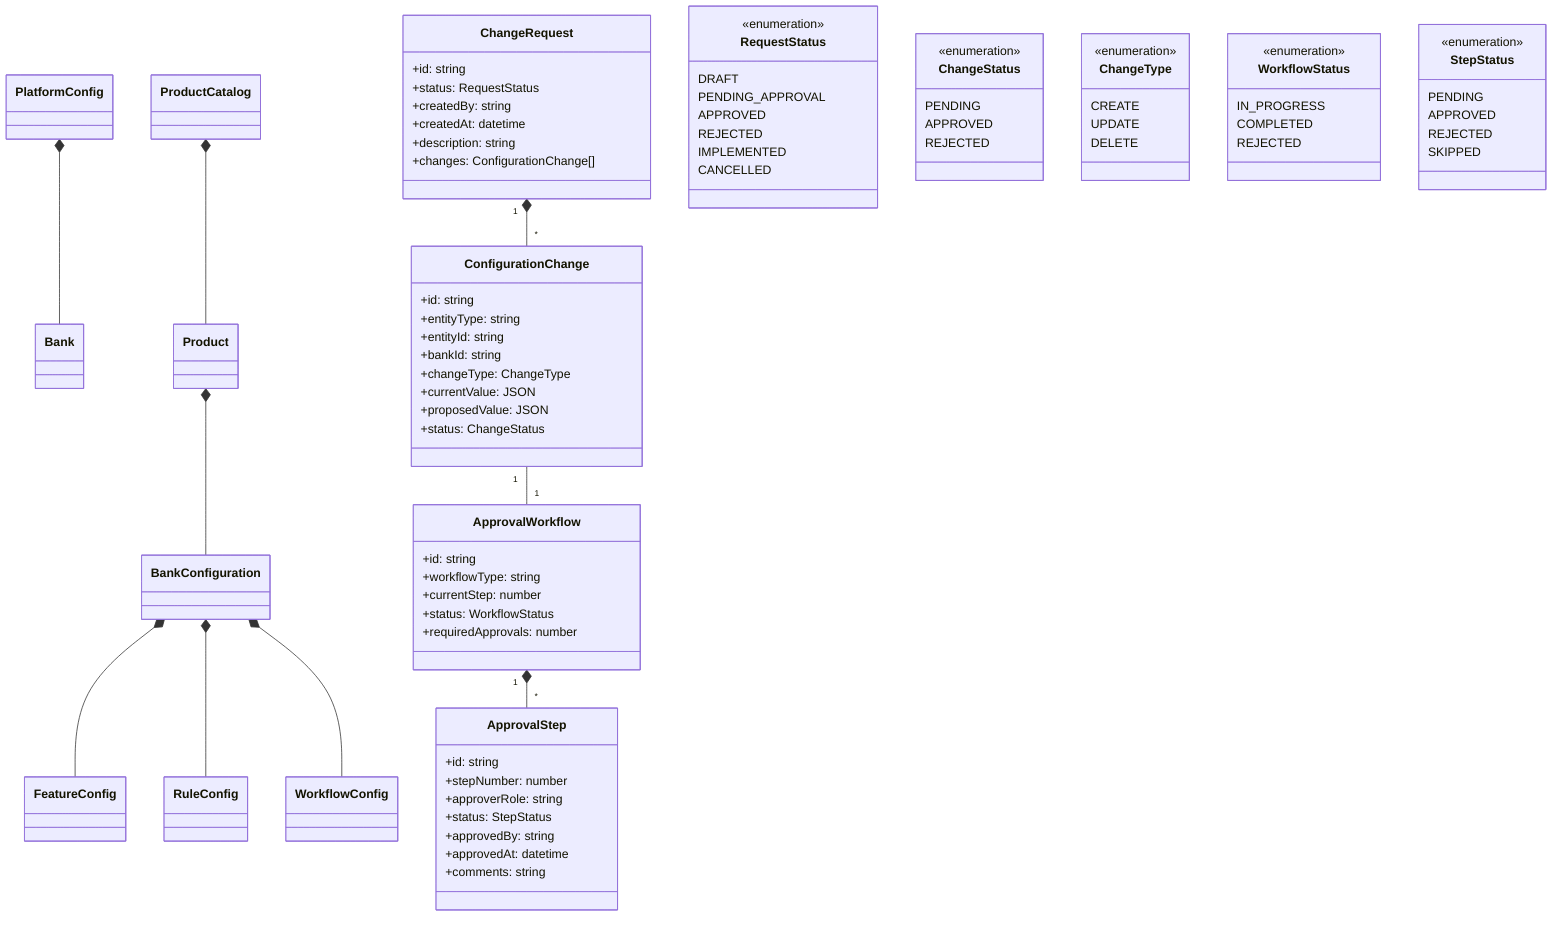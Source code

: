 classDiagram
    %% Existing classes
    PlatformConfig *-- Bank
    ProductCatalog *-- Product
    Product *-- BankConfiguration
    BankConfiguration *-- FeatureConfig
    BankConfiguration *-- RuleConfig
    BankConfiguration *-- WorkflowConfig

    %% New lifecycle management classes
    ChangeRequest "1" *-- "*" ConfigurationChange
    ConfigurationChange "1" -- "1" ApprovalWorkflow
    ApprovalWorkflow "1" *-- "*" ApprovalStep
    
    class ChangeRequest {
        +id: string
        +status: RequestStatus
        +createdBy: string
        +createdAt: datetime
        +description: string
        +changes: ConfigurationChange[]
    }

    class ConfigurationChange {
        +id: string
        +entityType: string
        +entityId: string
        +bankId: string
        +changeType: ChangeType
        +currentValue: JSON
        +proposedValue: JSON
        +status: ChangeStatus
    }

    class ApprovalWorkflow {
        +id: string
        +workflowType: string
        +currentStep: number
        +status: WorkflowStatus
        +requiredApprovals: number
    }

    class ApprovalStep {
        +id: string
        +stepNumber: number
        +approverRole: string
        +status: StepStatus
        +approvedBy: string
        +approvedAt: datetime
        +comments: string
    }

    %% Enums
    class RequestStatus {
        <<enumeration>>
        DRAFT
        PENDING_APPROVAL
        APPROVED
        REJECTED
        IMPLEMENTED
        CANCELLED
    }

    class ChangeStatus {
        <<enumeration>>
        PENDING
        APPROVED
        REJECTED
    }

    class ChangeType {
        <<enumeration>>
        CREATE
        UPDATE
        DELETE
    }

    class WorkflowStatus {
        <<enumeration>>
        IN_PROGRESS
        COMPLETED
        REJECTED
    }

    class StepStatus {
        <<enumeration>>
        PENDING
        APPROVED
        REJECTED
        SKIPPED
    }